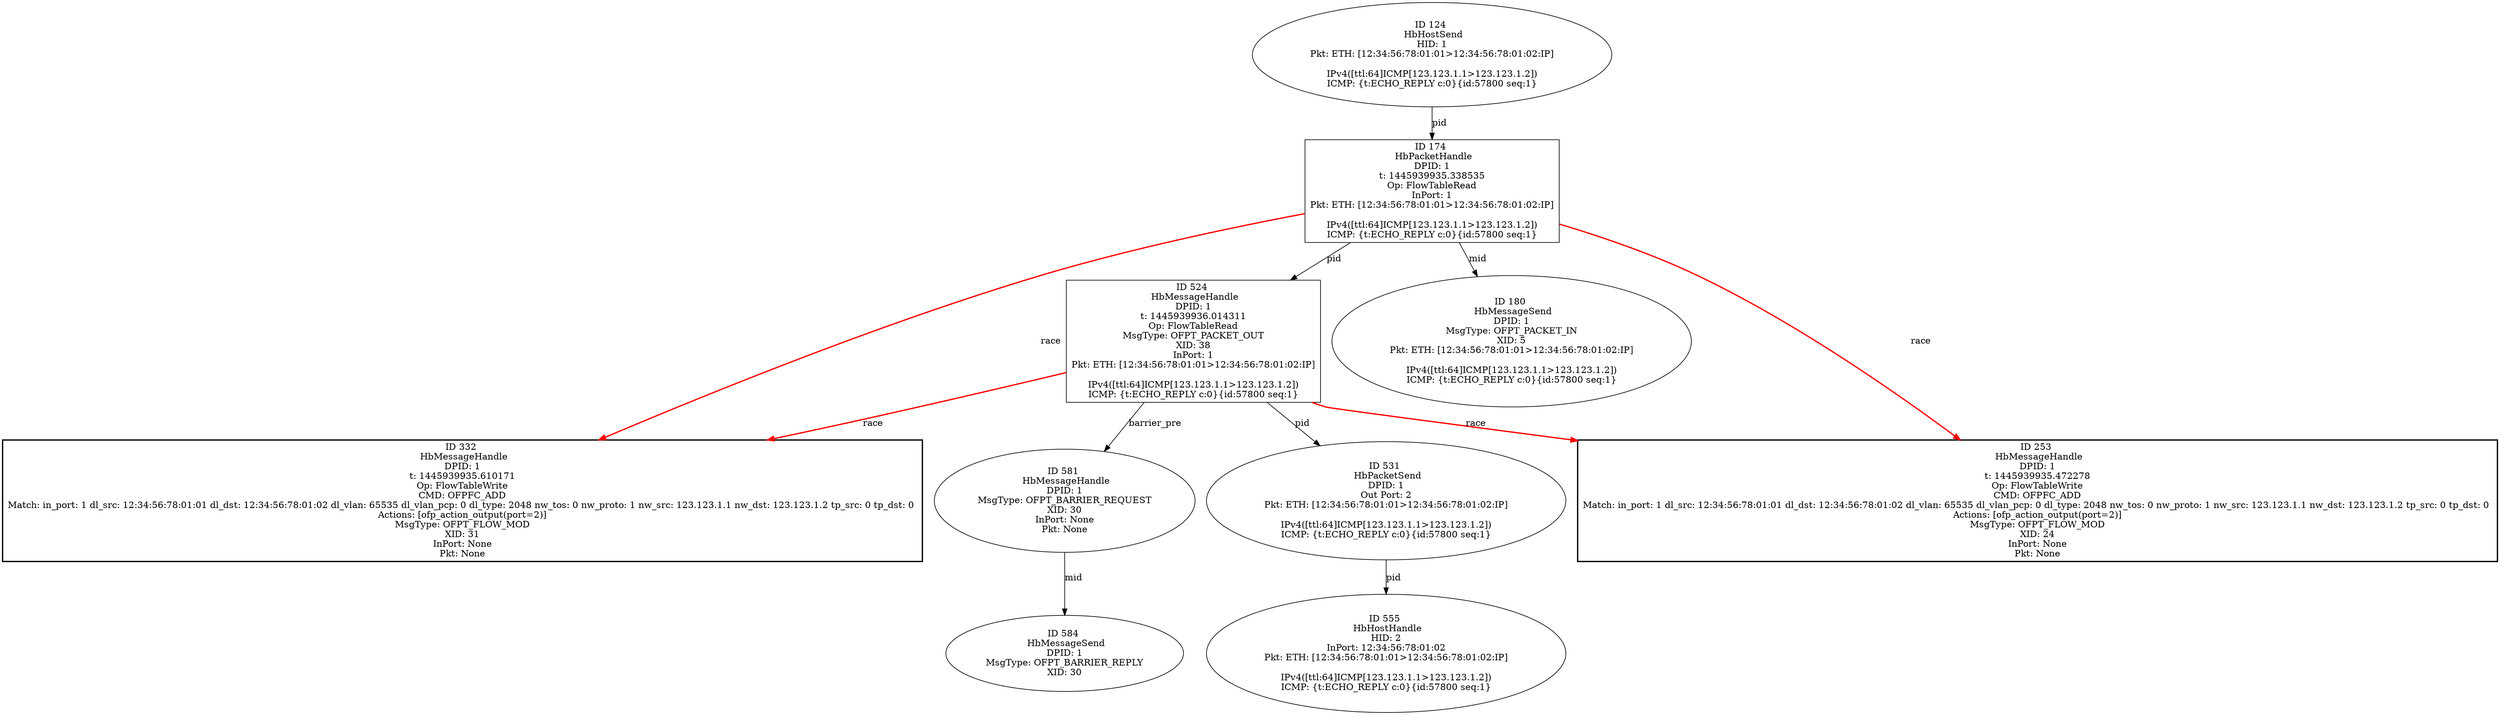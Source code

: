strict digraph G {
581 [shape=oval, event=<hb_events.HbMessageHandle object at 0x1078f4750>, label="ID 581 
 HbMessageHandle
DPID: 1
MsgType: OFPT_BARRIER_REQUEST
XID: 30
InPort: None
Pkt: None"];
584 [shape=oval, event=<hb_events.HbMessageSend object at 0x1078f47d0>, label="ID 584 
 HbMessageSend
DPID: 1
MsgType: OFPT_BARRIER_REPLY
XID: 30"];
332 [shape=box, style=bold, event=<hb_events.HbMessageHandle object at 0x10780e150>, label="ID 332 
 HbMessageHandle
DPID: 1
t: 1445939935.610171
Op: FlowTableWrite
CMD: OFPFC_ADD
Match: in_port: 1 dl_src: 12:34:56:78:01:01 dl_dst: 12:34:56:78:01:02 dl_vlan: 65535 dl_vlan_pcp: 0 dl_type: 2048 nw_tos: 0 nw_proto: 1 nw_src: 123.123.1.1 nw_dst: 123.123.1.2 tp_src: 0 tp_dst: 0 
Actions: [ofp_action_output(port=2)]
MsgType: OFPT_FLOW_MOD
XID: 31
InPort: None
Pkt: None"];
555 [shape=oval, event=<hb_events.HbHostHandle object at 0x1078e94d0>, label="ID 555 
 HbHostHandle
HID: 2
InPort: 12:34:56:78:01:02
Pkt: ETH: [12:34:56:78:01:01>12:34:56:78:01:02:IP]

IPv4([ttl:64]ICMP[123.123.1.1>123.123.1.2])
ICMP: {t:ECHO_REPLY c:0}{id:57800 seq:1}"];
524 [shape=box, event=<hb_events.HbMessageHandle object at 0x107895cd0>, label="ID 524 
 HbMessageHandle
DPID: 1
t: 1445939936.014311
Op: FlowTableRead
MsgType: OFPT_PACKET_OUT
XID: 38
InPort: 1
Pkt: ETH: [12:34:56:78:01:01>12:34:56:78:01:02:IP]

IPv4([ttl:64]ICMP[123.123.1.1>123.123.1.2])
ICMP: {t:ECHO_REPLY c:0}{id:57800 seq:1}"];
174 [shape=box, event=<hb_events.HbPacketHandle object at 0x1077bfc50>, label="ID 174 
 HbPacketHandle
DPID: 1
t: 1445939935.338535
Op: FlowTableRead
InPort: 1
Pkt: ETH: [12:34:56:78:01:01>12:34:56:78:01:02:IP]

IPv4([ttl:64]ICMP[123.123.1.1>123.123.1.2])
ICMP: {t:ECHO_REPLY c:0}{id:57800 seq:1}"];
531 [shape=oval, event=<hb_events.HbPacketSend object at 0x1078a23d0>, label="ID 531 
 HbPacketSend
DPID: 1
Out Port: 2
Pkt: ETH: [12:34:56:78:01:01>12:34:56:78:01:02:IP]

IPv4([ttl:64]ICMP[123.123.1.1>123.123.1.2])
ICMP: {t:ECHO_REPLY c:0}{id:57800 seq:1}"];
180 [shape=oval, event=<hb_events.HbMessageSend object at 0x1077c5450>, label="ID 180 
 HbMessageSend
DPID: 1
MsgType: OFPT_PACKET_IN
XID: 5
Pkt: ETH: [12:34:56:78:01:01>12:34:56:78:01:02:IP]

IPv4([ttl:64]ICMP[123.123.1.1>123.123.1.2])
ICMP: {t:ECHO_REPLY c:0}{id:57800 seq:1}"];
124 [shape=oval, event=<hb_events.HbHostSend object at 0x1077a2550>, label="ID 124 
 HbHostSend
HID: 1
Pkt: ETH: [12:34:56:78:01:01>12:34:56:78:01:02:IP]

IPv4([ttl:64]ICMP[123.123.1.1>123.123.1.2])
ICMP: {t:ECHO_REPLY c:0}{id:57800 seq:1}"];
253 [shape=box, style=bold, event=<hb_events.HbMessageHandle object at 0x1077de2d0>, label="ID 253 
 HbMessageHandle
DPID: 1
t: 1445939935.472278
Op: FlowTableWrite
CMD: OFPFC_ADD
Match: in_port: 1 dl_src: 12:34:56:78:01:01 dl_dst: 12:34:56:78:01:02 dl_vlan: 65535 dl_vlan_pcp: 0 dl_type: 2048 nw_tos: 0 nw_proto: 1 nw_src: 123.123.1.1 nw_dst: 123.123.1.2 tp_src: 0 tp_dst: 0 
Actions: [ofp_action_output(port=2)]
MsgType: OFPT_FLOW_MOD
XID: 24
InPort: None
Pkt: None"];
581 -> 584  [rel=mid, label=mid];
524 -> 531  [rel=pid, label=pid];
524 -> 332  [harmful=True, color=red, style=bold, rel=race, label=race];
524 -> 581  [rel=barrier_pre, label=barrier_pre];
524 -> 253  [harmful=True, color=red, style=bold, rel=race, label=race];
174 -> 332  [harmful=True, color=red, style=bold, rel=race, label=race];
174 -> 180  [rel=mid, label=mid];
174 -> 524  [rel=pid, label=pid];
174 -> 253  [harmful=True, color=red, style=bold, rel=race, label=race];
531 -> 555  [rel=pid, label=pid];
124 -> 174  [rel=pid, label=pid];
}
